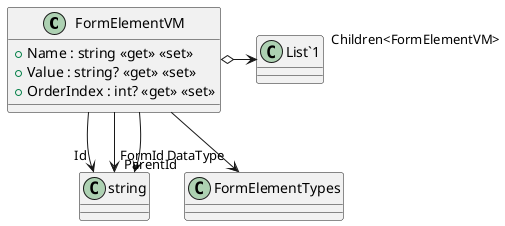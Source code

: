 @startuml
class FormElementVM {
    + Name : string <<get>> <<set>>
    + Value : string? <<get>> <<set>>
    + OrderIndex : int? <<get>> <<set>>
}
FormElementVM --> "Id" string
FormElementVM --> "FormId" string
FormElementVM --> "ParentId" string
FormElementVM --> "DataType" FormElementTypes
FormElementVM o-> "Children<FormElementVM>" "List`1"
@enduml

